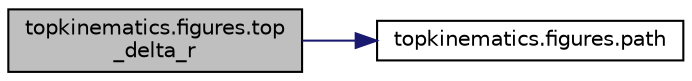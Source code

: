 digraph "topkinematics.figures.top_delta_r"
{
 // INTERACTIVE_SVG=YES
 // LATEX_PDF_SIZE
  edge [fontname="Helvetica",fontsize="10",labelfontname="Helvetica",labelfontsize="10"];
  node [fontname="Helvetica",fontsize="10",shape=record];
  rankdir="LR";
  Node1 [label="topkinematics.figures.top\l_delta_r",height=0.2,width=0.4,color="black", fillcolor="grey75", style="filled", fontcolor="black",tooltip=" "];
  Node1 -> Node2 [color="midnightblue",fontsize="10",style="solid",fontname="Helvetica"];
  Node2 [label="topkinematics.figures.path",height=0.2,width=0.4,color="black", fillcolor="white", style="filled",URL="$namespacetopkinematics_1_1figures.html#a427990efa237130a61a87e720da80640",tooltip=" "];
}
